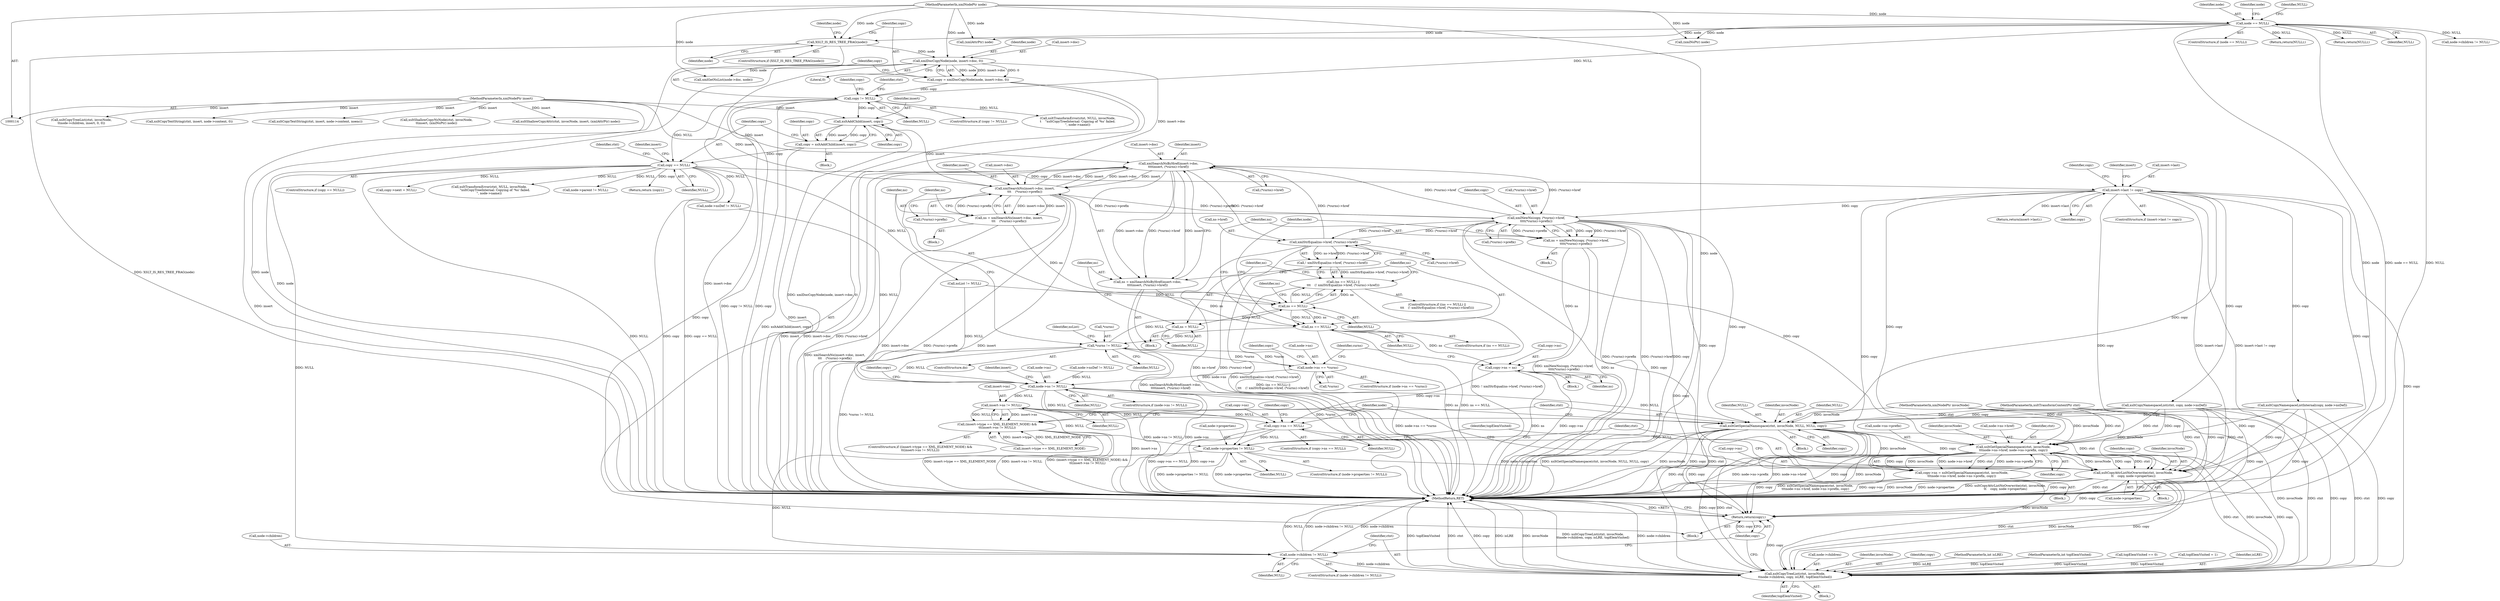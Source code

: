 digraph "0_Chrome_96dbafe288dbe2f0cc45fa3c39daf6d0c37acbab_37@pointer" {
"1000370" [label="(Call,xmlSearchNsByHref(insert->doc,\n\t\t\t\tinsert, (*curns)->href))"];
"1000341" [label="(Call,xmlSearchNs(insert->doc, insert,\n\t\t\t    (*curns)->prefix))"];
"1000232" [label="(Call,xmlDocCopyNode(node, insert->doc, 0))"];
"1000204" [label="(Call,XSLT_IS_RES_TREE_FRAG(node))"];
"1000124" [label="(Call,node == NULL)"];
"1000117" [label="(MethodParameterIn,xmlNodePtr node)"];
"1000370" [label="(Call,xmlSearchNsByHref(insert->doc,\n\t\t\t\tinsert, (*curns)->href))"];
"1000118" [label="(MethodParameterIn,xmlNodePtr insert)"];
"1000386" [label="(Call,xmlNewNs(copy, (*curns)->href,\n\t\t\t\t(*curns)->prefix))"];
"1000271" [label="(Call,insert->last != copy)"];
"1000256" [label="(Call,copy == NULL)"];
"1000250" [label="(Call,copy = xsltAddChild(insert, copy))"];
"1000252" [label="(Call,xsltAddChild(insert, copy))"];
"1000239" [label="(Call,copy != NULL)"];
"1000230" [label="(Call,copy = xmlDocCopyNode(node, insert->doc, 0))"];
"1000356" [label="(Call,xmlStrEqual(ns->href, (*curns)->href))"];
"1000339" [label="(Call,ns = xmlSearchNs(insert->doc, insert,\n\t\t\t    (*curns)->prefix))"];
"1000352" [label="(Call,ns == NULL)"];
"1000351" [label="(Call,(ns == NULL) ||\n\t\t\t    (! xmlStrEqual(ns->href, (*curns)->href)))"];
"1000365" [label="(Call,ns = NULL)"];
"1000380" [label="(Call,ns == NULL)"];
"1000404" [label="(Call,copy->ns = ns)"];
"1000454" [label="(Call,copy->ns == NULL)"];
"1000499" [label="(Call,node->properties != NULL)"];
"1000505" [label="(Call,xsltCopyAttrListNoOverwrite(ctxt, invocNode,\n\t\t    copy, node->properties))"];
"1000526" [label="(Call,xsltCopyTreeList(ctxt, invocNode,\n\t\tnode->children, copy, isLRE, topElemVisited))"];
"1000545" [label="(Return,return(copy);)"];
"1000520" [label="(Call,node->children != NULL)"];
"1000411" [label="(Call,*curns != NULL)"];
"1000397" [label="(Call,node->ns == *curns)"];
"1000447" [label="(Call,node->ns != NULL)"];
"1000486" [label="(Call,insert->ns != NULL)"];
"1000480" [label="(Call,(insert->type == XML_ELEMENT_NODE) &&\n\t\t(insert->ns != NULL))"];
"1000492" [label="(Call,xsltGetSpecialNamespace(ctxt, invocNode, NULL, NULL, copy))"];
"1000355" [label="(Call,! xmlStrEqual(ns->href, (*curns)->href))"];
"1000384" [label="(Call,ns = xmlNewNs(copy, (*curns)->href,\n\t\t\t\t(*curns)->prefix))"];
"1000464" [label="(Call,xsltGetSpecialNamespace(ctxt, invocNode,\n\t\t\tnode->ns->href, node->ns->prefix, copy))"];
"1000460" [label="(Call,copy->ns = xsltGetSpecialNamespace(ctxt, invocNode,\n\t\t\tnode->ns->href, node->ns->prefix, copy))"];
"1000368" [label="(Call,ns = xmlSearchNsByHref(insert->doc,\n\t\t\t\tinsert, (*curns)->href))"];
"1000501" [label="(Identifier,node)"];
"1000357" [label="(Call,ns->href)"];
"1000163" [label="(Call,xsltCopyTextString(ctxt, insert, node->content, 0))"];
"1000272" [label="(Call,insert->last)"];
"1000245" [label="(Identifier,copy)"];
"1000116" [label="(MethodParameterIn,xmlNodePtr invocNode)"];
"1000371" [label="(Call,insert->doc)"];
"1000546" [label="(Identifier,copy)"];
"1000461" [label="(Call,copy->ns)"];
"1000384" [label="(Call,ns = xmlNewNs(copy, (*curns)->href,\n\t\t\t\t(*curns)->prefix))"];
"1000392" [label="(Call,(*curns)->prefix)"];
"1000538" [label="(Identifier,ctxt)"];
"1000257" [label="(Identifier,copy)"];
"1000250" [label="(Call,copy = xsltAddChild(insert, copy))"];
"1000448" [label="(Call,node->ns)"];
"1000280" [label="(Call,copy->next = NULL)"];
"1000498" [label="(ControlStructure,if (node->properties != NULL))"];
"1000360" [label="(Call,(*curns)->href)"];
"1000232" [label="(Call,xmlDocCopyNode(node, insert->doc, 0))"];
"1000406" [label="(Identifier,copy)"];
"1000490" [label="(Identifier,NULL)"];
"1000125" [label="(Identifier,node)"];
"1000529" [label="(Call,node->children)"];
"1000275" [label="(Identifier,copy)"];
"1000514" [label="(Identifier,topElemVisited)"];
"1000154" [label="(Call,xsltCopyTextString(ctxt, insert, node->content, noenc))"];
"1000254" [label="(Identifier,copy)"];
"1000345" [label="(Identifier,insert)"];
"1000527" [label="(Identifier,ctxt)"];
"1000504" [label="(Block,)"];
"1000396" [label="(ControlStructure,if (node->ns == *curns))"];
"1000239" [label="(Call,copy != NULL)"];
"1000230" [label="(Call,copy = xmlDocCopyNode(node, insert->doc, 0))"];
"1000282" [label="(Identifier,copy)"];
"1000398" [label="(Call,node->ns)"];
"1000419" [label="(Call,node->nsDef != NULL)"];
"1000410" [label="(Identifier,curns)"];
"1000270" [label="(ControlStructure,if (insert->last != copy))"];
"1000366" [label="(Identifier,ns)"];
"1000278" [label="(Identifier,insert)"];
"1000426" [label="(Call,node->nsDef != NULL)"];
"1000537" [label="(Call,xsltTransformError(ctxt, NULL, invocNode,\n\t    \"xsltCopyTreeInternal: Copying of '%s' failed.\n\", node->name))"];
"1000369" [label="(Identifier,ns)"];
"1000487" [label="(Call,insert->ns)"];
"1000455" [label="(Call,copy->ns)"];
"1000534" [label="(Identifier,topElemVisited)"];
"1000356" [label="(Call,xmlStrEqual(ns->href, (*curns)->href))"];
"1000508" [label="(Identifier,copy)"];
"1000479" [label="(ControlStructure,if ((insert->type == XML_ELEMENT_NODE) &&\n\t\t(insert->ns != NULL)))"];
"1000380" [label="(Call,ns == NULL)"];
"1000495" [label="(Identifier,NULL)"];
"1000434" [label="(Call,xsltCopyNamespaceList(ctxt, copy, node->nsDef))"];
"1000118" [label="(MethodParameterIn,xmlNodePtr insert)"];
"1000493" [label="(Identifier,ctxt)"];
"1000123" [label="(ControlStructure,if (node == NULL))"];
"1000185" [label="(Call,xsltShallowCopyNsNode(ctxt, invocNode,\n\t\tinsert, (xmlNsPtr) node))"];
"1000497" [label="(Identifier,copy)"];
"1000374" [label="(Identifier,insert)"];
"1000382" [label="(Identifier,NULL)"];
"1000454" [label="(Call,copy->ns == NULL)"];
"1000340" [label="(Identifier,ns)"];
"1000261" [label="(Identifier,ctxt)"];
"1000528" [label="(Identifier,invocNode)"];
"1000532" [label="(Identifier,copy)"];
"1000127" [label="(Return,return(NULL);)"];
"1000499" [label="(Call,node->properties != NULL)"];
"1000203" [label="(ControlStructure,if (XSLT_IS_RES_TREE_FRAG(node)))"];
"1000339" [label="(Call,ns = xmlSearchNs(insert->doc, insert,\n\t\t\t    (*curns)->prefix))"];
"1000367" [label="(Identifier,NULL)"];
"1000456" [label="(Identifier,copy)"];
"1000464" [label="(Call,xsltGetSpecialNamespace(ctxt, invocNode,\n\t\t\tnode->ns->href, node->ns->prefix, copy))"];
"1000205" [label="(Identifier,node)"];
"1000364" [label="(Block,)"];
"1000131" [label="(Identifier,node)"];
"1000174" [label="(Call,xsltShallowCopyAttr(ctxt, invocNode, insert, (xmlAttrPtr) node))"];
"1000412" [label="(Call,*curns)"];
"1000260" [label="(Call,xsltTransformError(ctxt, NULL, invocNode,\n            \"xsltCopyTreeInternal: Copying of '%s' failed.\n\", node->name))"];
"1000350" [label="(ControlStructure,if ((ns == NULL) ||\n\t\t\t    (! xmlStrEqual(ns->href, (*curns)->href))))"];
"1000503" [label="(Identifier,NULL)"];
"1000411" [label="(Call,*curns != NULL)"];
"1000381" [label="(Identifier,ns)"];
"1000385" [label="(Identifier,ns)"];
"1000346" [label="(Call,(*curns)->prefix)"];
"1000233" [label="(Identifier,node)"];
"1000399" [label="(Identifier,node)"];
"1000375" [label="(Call,(*curns)->href)"];
"1000126" [label="(Identifier,NULL)"];
"1000526" [label="(Call,xsltCopyTreeList(ctxt, invocNode,\n\t\tnode->children, copy, isLRE, topElemVisited))"];
"1000237" [label="(Literal,0)"];
"1000298" [label="(Call,node->parent != NULL)"];
"1000483" [label="(Identifier,insert)"];
"1000231" [label="(Identifier,copy)"];
"1000342" [label="(Call,insert->doc)"];
"1000387" [label="(Identifier,copy)"];
"1000117" [label="(MethodParameterIn,xmlNodePtr node)"];
"1000451" [label="(Identifier,NULL)"];
"1000251" [label="(Identifier,copy)"];
"1000268" [label="(Return,return (copy);)"];
"1000240" [label="(Identifier,copy)"];
"1000324" [label="(Call,xmlGetNsList(node->doc, node))"];
"1000354" [label="(Identifier,NULL)"];
"1000403" [label="(Block,)"];
"1000507" [label="(Identifier,invocNode)"];
"1000119" [label="(MethodParameterIn,int isLRE)"];
"1000401" [label="(Call,*curns)"];
"1000520" [label="(Call,node->children != NULL)"];
"1000128" [label="(Identifier,NULL)"];
"1000492" [label="(Call,xsltGetSpecialNamespace(ctxt, invocNode, NULL, NULL, copy))"];
"1000370" [label="(Call,xmlSearchNsByHref(insert->doc,\n\t\t\t\tinsert, (*curns)->href))"];
"1000352" [label="(Call,ns == NULL)"];
"1000494" [label="(Identifier,invocNode)"];
"1000215" [label="(Call,xsltCopyTreeList(ctxt, invocNode,\n\t\tnode->children, insert, 0, 0))"];
"1000115" [label="(MethodParameterIn,xsltTransformContextPtr ctxt)"];
"1000201" [label="(Return,return(NULL);)"];
"1000481" [label="(Call,insert->type == XML_ELEMENT_NODE)"];
"1000496" [label="(Identifier,NULL)"];
"1000189" [label="(Call,(xmlNsPtr) node)"];
"1000256" [label="(Call,copy == NULL)"];
"1000480" [label="(Call,(insert->type == XML_ELEMENT_NODE) &&\n\t\t(insert->ns != NULL))"];
"1000458" [label="(Identifier,NULL)"];
"1000358" [label="(Identifier,ns)"];
"1000545" [label="(Return,return(copy);)"];
"1000330" [label="(Call,nsList != NULL)"];
"1000338" [label="(Block,)"];
"1000472" [label="(Call,node->ns->prefix)"];
"1000547" [label="(MethodReturn,RET)"];
"1000121" [label="(Block,)"];
"1000519" [label="(ControlStructure,if (node->children != NULL))"];
"1000477" [label="(Identifier,copy)"];
"1000466" [label="(Identifier,invocNode)"];
"1000467" [label="(Call,node->ns->href)"];
"1000453" [label="(ControlStructure,if (copy->ns == NULL))"];
"1000253" [label="(Identifier,insert)"];
"1000120" [label="(MethodParameterIn,int topElemVisited)"];
"1000446" [label="(ControlStructure,if (node->ns != NULL))"];
"1000513" [label="(Call,topElemVisited == 0)"];
"1000509" [label="(Call,node->properties)"];
"1000351" [label="(Call,(ns == NULL) ||\n\t\t\t    (! xmlStrEqual(ns->href, (*curns)->href)))"];
"1000460" [label="(Call,copy->ns = xsltGetSpecialNamespace(ctxt, invocNode,\n\t\t\tnode->ns->href, node->ns->prefix, copy))"];
"1000234" [label="(Call,insert->doc)"];
"1000388" [label="(Call,(*curns)->href)"];
"1000124" [label="(Call,node == NULL)"];
"1000524" [label="(Identifier,NULL)"];
"1000486" [label="(Call,insert->ns != NULL)"];
"1000459" [label="(Block,)"];
"1000491" [label="(Block,)"];
"1000397" [label="(Call,node->ns == *curns)"];
"1000273" [label="(Identifier,insert)"];
"1000386" [label="(Call,xmlNewNs(copy, (*curns)->href,\n\t\t\t\t(*curns)->prefix))"];
"1000365" [label="(Call,ns = NULL)"];
"1000271" [label="(Call,insert->last != copy)"];
"1000416" [label="(Identifier,nsList)"];
"1000465" [label="(Identifier,ctxt)"];
"1000204" [label="(Call,XSLT_IS_RES_TREE_FRAG(node))"];
"1000500" [label="(Call,node->properties)"];
"1000447" [label="(Call,node->ns != NULL)"];
"1000506" [label="(Identifier,ctxt)"];
"1000525" [label="(Block,)"];
"1000516" [label="(Call,topElemVisited = 1)"];
"1000242" [label="(Block,)"];
"1000383" [label="(Block,)"];
"1000210" [label="(Identifier,node)"];
"1000258" [label="(Identifier,NULL)"];
"1000178" [label="(Call,(xmlAttrPtr) node)"];
"1000404" [label="(Call,copy->ns = ns)"];
"1000341" [label="(Call,xmlSearchNs(insert->doc, insert,\n\t\t\t    (*curns)->prefix))"];
"1000533" [label="(Identifier,isLRE)"];
"1000462" [label="(Identifier,copy)"];
"1000241" [label="(Identifier,NULL)"];
"1000208" [label="(Call,node->children != NULL)"];
"1000238" [label="(ControlStructure,if (copy != NULL))"];
"1000408" [label="(Identifier,ns)"];
"1000337" [label="(ControlStructure,do)"];
"1000355" [label="(Call,! xmlStrEqual(ns->href, (*curns)->href))"];
"1000379" [label="(ControlStructure,if (ns == NULL))"];
"1000414" [label="(Identifier,NULL)"];
"1000252" [label="(Call,xsltAddChild(insert, copy))"];
"1000505" [label="(Call,xsltCopyAttrListNoOverwrite(ctxt, invocNode,\n\t\t    copy, node->properties))"];
"1000353" [label="(Identifier,ns)"];
"1000276" [label="(Return,return(insert->last);)"];
"1000521" [label="(Call,node->children)"];
"1000441" [label="(Call,xsltCopyNamespaceListInternal(copy, node->nsDef))"];
"1000368" [label="(Call,ns = xmlSearchNsByHref(insert->doc,\n\t\t\t\tinsert, (*curns)->href))"];
"1000255" [label="(ControlStructure,if (copy == NULL))"];
"1000405" [label="(Call,copy->ns)"];
"1000370" -> "1000368"  [label="AST: "];
"1000370" -> "1000375"  [label="CFG: "];
"1000371" -> "1000370"  [label="AST: "];
"1000374" -> "1000370"  [label="AST: "];
"1000375" -> "1000370"  [label="AST: "];
"1000368" -> "1000370"  [label="CFG: "];
"1000370" -> "1000547"  [label="DDG: (*curns)->href"];
"1000370" -> "1000547"  [label="DDG: insert"];
"1000370" -> "1000547"  [label="DDG: insert->doc"];
"1000370" -> "1000341"  [label="DDG: insert->doc"];
"1000370" -> "1000341"  [label="DDG: insert"];
"1000370" -> "1000356"  [label="DDG: (*curns)->href"];
"1000370" -> "1000368"  [label="DDG: insert->doc"];
"1000370" -> "1000368"  [label="DDG: insert"];
"1000370" -> "1000368"  [label="DDG: (*curns)->href"];
"1000341" -> "1000370"  [label="DDG: insert->doc"];
"1000341" -> "1000370"  [label="DDG: insert"];
"1000118" -> "1000370"  [label="DDG: insert"];
"1000386" -> "1000370"  [label="DDG: (*curns)->href"];
"1000356" -> "1000370"  [label="DDG: (*curns)->href"];
"1000370" -> "1000386"  [label="DDG: (*curns)->href"];
"1000341" -> "1000339"  [label="AST: "];
"1000341" -> "1000346"  [label="CFG: "];
"1000342" -> "1000341"  [label="AST: "];
"1000345" -> "1000341"  [label="AST: "];
"1000346" -> "1000341"  [label="AST: "];
"1000339" -> "1000341"  [label="CFG: "];
"1000341" -> "1000547"  [label="DDG: insert->doc"];
"1000341" -> "1000547"  [label="DDG: (*curns)->prefix"];
"1000341" -> "1000547"  [label="DDG: insert"];
"1000341" -> "1000339"  [label="DDG: insert->doc"];
"1000341" -> "1000339"  [label="DDG: insert"];
"1000341" -> "1000339"  [label="DDG: (*curns)->prefix"];
"1000232" -> "1000341"  [label="DDG: insert->doc"];
"1000252" -> "1000341"  [label="DDG: insert"];
"1000118" -> "1000341"  [label="DDG: insert"];
"1000386" -> "1000341"  [label="DDG: (*curns)->prefix"];
"1000341" -> "1000386"  [label="DDG: (*curns)->prefix"];
"1000232" -> "1000230"  [label="AST: "];
"1000232" -> "1000237"  [label="CFG: "];
"1000233" -> "1000232"  [label="AST: "];
"1000234" -> "1000232"  [label="AST: "];
"1000237" -> "1000232"  [label="AST: "];
"1000230" -> "1000232"  [label="CFG: "];
"1000232" -> "1000547"  [label="DDG: node"];
"1000232" -> "1000547"  [label="DDG: insert->doc"];
"1000232" -> "1000230"  [label="DDG: node"];
"1000232" -> "1000230"  [label="DDG: insert->doc"];
"1000232" -> "1000230"  [label="DDG: 0"];
"1000204" -> "1000232"  [label="DDG: node"];
"1000117" -> "1000232"  [label="DDG: node"];
"1000232" -> "1000324"  [label="DDG: node"];
"1000204" -> "1000203"  [label="AST: "];
"1000204" -> "1000205"  [label="CFG: "];
"1000205" -> "1000204"  [label="AST: "];
"1000210" -> "1000204"  [label="CFG: "];
"1000231" -> "1000204"  [label="CFG: "];
"1000204" -> "1000547"  [label="DDG: node"];
"1000204" -> "1000547"  [label="DDG: XSLT_IS_RES_TREE_FRAG(node)"];
"1000124" -> "1000204"  [label="DDG: node"];
"1000117" -> "1000204"  [label="DDG: node"];
"1000124" -> "1000123"  [label="AST: "];
"1000124" -> "1000126"  [label="CFG: "];
"1000125" -> "1000124"  [label="AST: "];
"1000126" -> "1000124"  [label="AST: "];
"1000128" -> "1000124"  [label="CFG: "];
"1000131" -> "1000124"  [label="CFG: "];
"1000124" -> "1000547"  [label="DDG: NULL"];
"1000124" -> "1000547"  [label="DDG: node"];
"1000124" -> "1000547"  [label="DDG: node == NULL"];
"1000117" -> "1000124"  [label="DDG: node"];
"1000124" -> "1000127"  [label="DDG: NULL"];
"1000124" -> "1000178"  [label="DDG: node"];
"1000124" -> "1000189"  [label="DDG: node"];
"1000124" -> "1000201"  [label="DDG: NULL"];
"1000124" -> "1000208"  [label="DDG: NULL"];
"1000124" -> "1000239"  [label="DDG: NULL"];
"1000117" -> "1000114"  [label="AST: "];
"1000117" -> "1000547"  [label="DDG: node"];
"1000117" -> "1000178"  [label="DDG: node"];
"1000117" -> "1000189"  [label="DDG: node"];
"1000117" -> "1000324"  [label="DDG: node"];
"1000118" -> "1000114"  [label="AST: "];
"1000118" -> "1000547"  [label="DDG: insert"];
"1000118" -> "1000154"  [label="DDG: insert"];
"1000118" -> "1000163"  [label="DDG: insert"];
"1000118" -> "1000174"  [label="DDG: insert"];
"1000118" -> "1000185"  [label="DDG: insert"];
"1000118" -> "1000215"  [label="DDG: insert"];
"1000118" -> "1000252"  [label="DDG: insert"];
"1000386" -> "1000384"  [label="AST: "];
"1000386" -> "1000392"  [label="CFG: "];
"1000387" -> "1000386"  [label="AST: "];
"1000388" -> "1000386"  [label="AST: "];
"1000392" -> "1000386"  [label="AST: "];
"1000384" -> "1000386"  [label="CFG: "];
"1000386" -> "1000547"  [label="DDG: (*curns)->prefix"];
"1000386" -> "1000547"  [label="DDG: (*curns)->href"];
"1000386" -> "1000547"  [label="DDG: copy"];
"1000386" -> "1000356"  [label="DDG: (*curns)->href"];
"1000386" -> "1000384"  [label="DDG: copy"];
"1000386" -> "1000384"  [label="DDG: (*curns)->href"];
"1000386" -> "1000384"  [label="DDG: (*curns)->prefix"];
"1000271" -> "1000386"  [label="DDG: copy"];
"1000356" -> "1000386"  [label="DDG: (*curns)->href"];
"1000386" -> "1000464"  [label="DDG: copy"];
"1000386" -> "1000492"  [label="DDG: copy"];
"1000386" -> "1000505"  [label="DDG: copy"];
"1000386" -> "1000526"  [label="DDG: copy"];
"1000386" -> "1000545"  [label="DDG: copy"];
"1000271" -> "1000270"  [label="AST: "];
"1000271" -> "1000275"  [label="CFG: "];
"1000272" -> "1000271"  [label="AST: "];
"1000275" -> "1000271"  [label="AST: "];
"1000278" -> "1000271"  [label="CFG: "];
"1000282" -> "1000271"  [label="CFG: "];
"1000271" -> "1000547"  [label="DDG: copy"];
"1000271" -> "1000547"  [label="DDG: insert->last"];
"1000271" -> "1000547"  [label="DDG: insert->last != copy"];
"1000256" -> "1000271"  [label="DDG: copy"];
"1000271" -> "1000276"  [label="DDG: insert->last"];
"1000271" -> "1000434"  [label="DDG: copy"];
"1000271" -> "1000441"  [label="DDG: copy"];
"1000271" -> "1000464"  [label="DDG: copy"];
"1000271" -> "1000492"  [label="DDG: copy"];
"1000271" -> "1000505"  [label="DDG: copy"];
"1000271" -> "1000526"  [label="DDG: copy"];
"1000271" -> "1000545"  [label="DDG: copy"];
"1000256" -> "1000255"  [label="AST: "];
"1000256" -> "1000258"  [label="CFG: "];
"1000257" -> "1000256"  [label="AST: "];
"1000258" -> "1000256"  [label="AST: "];
"1000261" -> "1000256"  [label="CFG: "];
"1000273" -> "1000256"  [label="CFG: "];
"1000256" -> "1000547"  [label="DDG: NULL"];
"1000256" -> "1000547"  [label="DDG: copy"];
"1000256" -> "1000547"  [label="DDG: copy == NULL"];
"1000250" -> "1000256"  [label="DDG: copy"];
"1000239" -> "1000256"  [label="DDG: NULL"];
"1000256" -> "1000260"  [label="DDG: NULL"];
"1000256" -> "1000268"  [label="DDG: copy"];
"1000256" -> "1000280"  [label="DDG: NULL"];
"1000256" -> "1000298"  [label="DDG: NULL"];
"1000256" -> "1000330"  [label="DDG: NULL"];
"1000256" -> "1000419"  [label="DDG: NULL"];
"1000256" -> "1000520"  [label="DDG: NULL"];
"1000250" -> "1000242"  [label="AST: "];
"1000250" -> "1000252"  [label="CFG: "];
"1000251" -> "1000250"  [label="AST: "];
"1000252" -> "1000250"  [label="AST: "];
"1000257" -> "1000250"  [label="CFG: "];
"1000250" -> "1000547"  [label="DDG: xsltAddChild(insert, copy)"];
"1000252" -> "1000250"  [label="DDG: insert"];
"1000252" -> "1000250"  [label="DDG: copy"];
"1000252" -> "1000254"  [label="CFG: "];
"1000253" -> "1000252"  [label="AST: "];
"1000254" -> "1000252"  [label="AST: "];
"1000252" -> "1000547"  [label="DDG: insert"];
"1000239" -> "1000252"  [label="DDG: copy"];
"1000239" -> "1000238"  [label="AST: "];
"1000239" -> "1000241"  [label="CFG: "];
"1000240" -> "1000239"  [label="AST: "];
"1000241" -> "1000239"  [label="AST: "];
"1000245" -> "1000239"  [label="CFG: "];
"1000538" -> "1000239"  [label="CFG: "];
"1000239" -> "1000547"  [label="DDG: copy != NULL"];
"1000239" -> "1000547"  [label="DDG: copy"];
"1000230" -> "1000239"  [label="DDG: copy"];
"1000239" -> "1000537"  [label="DDG: NULL"];
"1000239" -> "1000545"  [label="DDG: copy"];
"1000230" -> "1000121"  [label="AST: "];
"1000231" -> "1000230"  [label="AST: "];
"1000240" -> "1000230"  [label="CFG: "];
"1000230" -> "1000547"  [label="DDG: xmlDocCopyNode(node, insert->doc, 0)"];
"1000356" -> "1000355"  [label="AST: "];
"1000356" -> "1000360"  [label="CFG: "];
"1000357" -> "1000356"  [label="AST: "];
"1000360" -> "1000356"  [label="AST: "];
"1000355" -> "1000356"  [label="CFG: "];
"1000356" -> "1000547"  [label="DDG: ns->href"];
"1000356" -> "1000547"  [label="DDG: (*curns)->href"];
"1000356" -> "1000355"  [label="DDG: ns->href"];
"1000356" -> "1000355"  [label="DDG: (*curns)->href"];
"1000339" -> "1000338"  [label="AST: "];
"1000340" -> "1000339"  [label="AST: "];
"1000353" -> "1000339"  [label="CFG: "];
"1000339" -> "1000547"  [label="DDG: xmlSearchNs(insert->doc, insert,\n\t\t\t    (*curns)->prefix)"];
"1000339" -> "1000352"  [label="DDG: ns"];
"1000352" -> "1000351"  [label="AST: "];
"1000352" -> "1000354"  [label="CFG: "];
"1000353" -> "1000352"  [label="AST: "];
"1000354" -> "1000352"  [label="AST: "];
"1000358" -> "1000352"  [label="CFG: "];
"1000351" -> "1000352"  [label="CFG: "];
"1000352" -> "1000351"  [label="DDG: ns"];
"1000352" -> "1000351"  [label="DDG: NULL"];
"1000330" -> "1000352"  [label="DDG: NULL"];
"1000411" -> "1000352"  [label="DDG: NULL"];
"1000352" -> "1000365"  [label="DDG: NULL"];
"1000352" -> "1000380"  [label="DDG: ns"];
"1000352" -> "1000380"  [label="DDG: NULL"];
"1000351" -> "1000350"  [label="AST: "];
"1000351" -> "1000355"  [label="CFG: "];
"1000355" -> "1000351"  [label="AST: "];
"1000366" -> "1000351"  [label="CFG: "];
"1000381" -> "1000351"  [label="CFG: "];
"1000351" -> "1000547"  [label="DDG: (ns == NULL) ||\n\t\t\t    (! xmlStrEqual(ns->href, (*curns)->href))"];
"1000351" -> "1000547"  [label="DDG: ! xmlStrEqual(ns->href, (*curns)->href)"];
"1000355" -> "1000351"  [label="DDG: xmlStrEqual(ns->href, (*curns)->href)"];
"1000365" -> "1000364"  [label="AST: "];
"1000365" -> "1000367"  [label="CFG: "];
"1000366" -> "1000365"  [label="AST: "];
"1000367" -> "1000365"  [label="AST: "];
"1000369" -> "1000365"  [label="CFG: "];
"1000380" -> "1000379"  [label="AST: "];
"1000380" -> "1000382"  [label="CFG: "];
"1000381" -> "1000380"  [label="AST: "];
"1000382" -> "1000380"  [label="AST: "];
"1000385" -> "1000380"  [label="CFG: "];
"1000399" -> "1000380"  [label="CFG: "];
"1000380" -> "1000547"  [label="DDG: ns == NULL"];
"1000380" -> "1000547"  [label="DDG: ns"];
"1000368" -> "1000380"  [label="DDG: ns"];
"1000380" -> "1000404"  [label="DDG: ns"];
"1000380" -> "1000411"  [label="DDG: NULL"];
"1000404" -> "1000403"  [label="AST: "];
"1000404" -> "1000408"  [label="CFG: "];
"1000405" -> "1000404"  [label="AST: "];
"1000408" -> "1000404"  [label="AST: "];
"1000410" -> "1000404"  [label="CFG: "];
"1000404" -> "1000547"  [label="DDG: copy->ns"];
"1000404" -> "1000547"  [label="DDG: ns"];
"1000384" -> "1000404"  [label="DDG: ns"];
"1000404" -> "1000454"  [label="DDG: copy->ns"];
"1000454" -> "1000453"  [label="AST: "];
"1000454" -> "1000458"  [label="CFG: "];
"1000455" -> "1000454"  [label="AST: "];
"1000458" -> "1000454"  [label="AST: "];
"1000462" -> "1000454"  [label="CFG: "];
"1000501" -> "1000454"  [label="CFG: "];
"1000454" -> "1000547"  [label="DDG: copy->ns"];
"1000454" -> "1000547"  [label="DDG: copy->ns == NULL"];
"1000447" -> "1000454"  [label="DDG: NULL"];
"1000454" -> "1000499"  [label="DDG: NULL"];
"1000499" -> "1000498"  [label="AST: "];
"1000499" -> "1000503"  [label="CFG: "];
"1000500" -> "1000499"  [label="AST: "];
"1000503" -> "1000499"  [label="AST: "];
"1000506" -> "1000499"  [label="CFG: "];
"1000514" -> "1000499"  [label="CFG: "];
"1000499" -> "1000547"  [label="DDG: node->properties != NULL"];
"1000499" -> "1000547"  [label="DDG: node->properties"];
"1000492" -> "1000499"  [label="DDG: NULL"];
"1000486" -> "1000499"  [label="DDG: NULL"];
"1000447" -> "1000499"  [label="DDG: NULL"];
"1000499" -> "1000505"  [label="DDG: node->properties"];
"1000499" -> "1000520"  [label="DDG: NULL"];
"1000505" -> "1000504"  [label="AST: "];
"1000505" -> "1000509"  [label="CFG: "];
"1000506" -> "1000505"  [label="AST: "];
"1000507" -> "1000505"  [label="AST: "];
"1000508" -> "1000505"  [label="AST: "];
"1000509" -> "1000505"  [label="AST: "];
"1000514" -> "1000505"  [label="CFG: "];
"1000505" -> "1000547"  [label="DDG: node->properties"];
"1000505" -> "1000547"  [label="DDG: ctxt"];
"1000505" -> "1000547"  [label="DDG: invocNode"];
"1000505" -> "1000547"  [label="DDG: xsltCopyAttrListNoOverwrite(ctxt, invocNode,\n\t\t    copy, node->properties)"];
"1000505" -> "1000547"  [label="DDG: copy"];
"1000464" -> "1000505"  [label="DDG: ctxt"];
"1000464" -> "1000505"  [label="DDG: invocNode"];
"1000464" -> "1000505"  [label="DDG: copy"];
"1000492" -> "1000505"  [label="DDG: ctxt"];
"1000492" -> "1000505"  [label="DDG: invocNode"];
"1000492" -> "1000505"  [label="DDG: copy"];
"1000434" -> "1000505"  [label="DDG: ctxt"];
"1000434" -> "1000505"  [label="DDG: copy"];
"1000115" -> "1000505"  [label="DDG: ctxt"];
"1000116" -> "1000505"  [label="DDG: invocNode"];
"1000441" -> "1000505"  [label="DDG: copy"];
"1000505" -> "1000526"  [label="DDG: ctxt"];
"1000505" -> "1000526"  [label="DDG: invocNode"];
"1000505" -> "1000526"  [label="DDG: copy"];
"1000505" -> "1000545"  [label="DDG: copy"];
"1000526" -> "1000525"  [label="AST: "];
"1000526" -> "1000534"  [label="CFG: "];
"1000527" -> "1000526"  [label="AST: "];
"1000528" -> "1000526"  [label="AST: "];
"1000529" -> "1000526"  [label="AST: "];
"1000532" -> "1000526"  [label="AST: "];
"1000533" -> "1000526"  [label="AST: "];
"1000534" -> "1000526"  [label="AST: "];
"1000546" -> "1000526"  [label="CFG: "];
"1000526" -> "1000547"  [label="DDG: isLRE"];
"1000526" -> "1000547"  [label="DDG: invocNode"];
"1000526" -> "1000547"  [label="DDG: xsltCopyTreeList(ctxt, invocNode,\n\t\tnode->children, copy, isLRE, topElemVisited)"];
"1000526" -> "1000547"  [label="DDG: node->children"];
"1000526" -> "1000547"  [label="DDG: topElemVisited"];
"1000526" -> "1000547"  [label="DDG: ctxt"];
"1000526" -> "1000547"  [label="DDG: copy"];
"1000492" -> "1000526"  [label="DDG: ctxt"];
"1000492" -> "1000526"  [label="DDG: invocNode"];
"1000492" -> "1000526"  [label="DDG: copy"];
"1000434" -> "1000526"  [label="DDG: ctxt"];
"1000434" -> "1000526"  [label="DDG: copy"];
"1000464" -> "1000526"  [label="DDG: ctxt"];
"1000464" -> "1000526"  [label="DDG: invocNode"];
"1000464" -> "1000526"  [label="DDG: copy"];
"1000115" -> "1000526"  [label="DDG: ctxt"];
"1000116" -> "1000526"  [label="DDG: invocNode"];
"1000520" -> "1000526"  [label="DDG: node->children"];
"1000441" -> "1000526"  [label="DDG: copy"];
"1000119" -> "1000526"  [label="DDG: isLRE"];
"1000513" -> "1000526"  [label="DDG: topElemVisited"];
"1000516" -> "1000526"  [label="DDG: topElemVisited"];
"1000120" -> "1000526"  [label="DDG: topElemVisited"];
"1000526" -> "1000545"  [label="DDG: copy"];
"1000545" -> "1000121"  [label="AST: "];
"1000545" -> "1000546"  [label="CFG: "];
"1000546" -> "1000545"  [label="AST: "];
"1000547" -> "1000545"  [label="CFG: "];
"1000545" -> "1000547"  [label="DDG: <RET>"];
"1000546" -> "1000545"  [label="DDG: copy"];
"1000441" -> "1000545"  [label="DDG: copy"];
"1000434" -> "1000545"  [label="DDG: copy"];
"1000492" -> "1000545"  [label="DDG: copy"];
"1000464" -> "1000545"  [label="DDG: copy"];
"1000520" -> "1000519"  [label="AST: "];
"1000520" -> "1000524"  [label="CFG: "];
"1000521" -> "1000520"  [label="AST: "];
"1000524" -> "1000520"  [label="AST: "];
"1000527" -> "1000520"  [label="CFG: "];
"1000546" -> "1000520"  [label="CFG: "];
"1000520" -> "1000547"  [label="DDG: node->children != NULL"];
"1000520" -> "1000547"  [label="DDG: NULL"];
"1000520" -> "1000547"  [label="DDG: node->children"];
"1000411" -> "1000337"  [label="AST: "];
"1000411" -> "1000414"  [label="CFG: "];
"1000412" -> "1000411"  [label="AST: "];
"1000414" -> "1000411"  [label="AST: "];
"1000340" -> "1000411"  [label="CFG: "];
"1000416" -> "1000411"  [label="CFG: "];
"1000411" -> "1000547"  [label="DDG: *curns != NULL"];
"1000411" -> "1000547"  [label="DDG: *curns"];
"1000411" -> "1000397"  [label="DDG: *curns"];
"1000397" -> "1000411"  [label="DDG: *curns"];
"1000411" -> "1000447"  [label="DDG: NULL"];
"1000397" -> "1000396"  [label="AST: "];
"1000397" -> "1000401"  [label="CFG: "];
"1000398" -> "1000397"  [label="AST: "];
"1000401" -> "1000397"  [label="AST: "];
"1000406" -> "1000397"  [label="CFG: "];
"1000410" -> "1000397"  [label="CFG: "];
"1000397" -> "1000547"  [label="DDG: node->ns == *curns"];
"1000397" -> "1000447"  [label="DDG: node->ns"];
"1000447" -> "1000446"  [label="AST: "];
"1000447" -> "1000451"  [label="CFG: "];
"1000448" -> "1000447"  [label="AST: "];
"1000451" -> "1000447"  [label="AST: "];
"1000456" -> "1000447"  [label="CFG: "];
"1000483" -> "1000447"  [label="CFG: "];
"1000447" -> "1000547"  [label="DDG: node->ns != NULL"];
"1000447" -> "1000547"  [label="DDG: node->ns"];
"1000419" -> "1000447"  [label="DDG: NULL"];
"1000426" -> "1000447"  [label="DDG: NULL"];
"1000330" -> "1000447"  [label="DDG: NULL"];
"1000447" -> "1000486"  [label="DDG: NULL"];
"1000447" -> "1000492"  [label="DDG: NULL"];
"1000486" -> "1000480"  [label="AST: "];
"1000486" -> "1000490"  [label="CFG: "];
"1000487" -> "1000486"  [label="AST: "];
"1000490" -> "1000486"  [label="AST: "];
"1000480" -> "1000486"  [label="CFG: "];
"1000486" -> "1000547"  [label="DDG: insert->ns"];
"1000486" -> "1000480"  [label="DDG: insert->ns"];
"1000486" -> "1000480"  [label="DDG: NULL"];
"1000486" -> "1000492"  [label="DDG: NULL"];
"1000480" -> "1000479"  [label="AST: "];
"1000480" -> "1000481"  [label="CFG: "];
"1000481" -> "1000480"  [label="AST: "];
"1000493" -> "1000480"  [label="CFG: "];
"1000501" -> "1000480"  [label="CFG: "];
"1000480" -> "1000547"  [label="DDG: insert->ns != NULL"];
"1000480" -> "1000547"  [label="DDG: (insert->type == XML_ELEMENT_NODE) &&\n\t\t(insert->ns != NULL)"];
"1000480" -> "1000547"  [label="DDG: insert->type == XML_ELEMENT_NODE"];
"1000481" -> "1000480"  [label="DDG: insert->type"];
"1000481" -> "1000480"  [label="DDG: XML_ELEMENT_NODE"];
"1000492" -> "1000491"  [label="AST: "];
"1000492" -> "1000497"  [label="CFG: "];
"1000493" -> "1000492"  [label="AST: "];
"1000494" -> "1000492"  [label="AST: "];
"1000495" -> "1000492"  [label="AST: "];
"1000496" -> "1000492"  [label="AST: "];
"1000497" -> "1000492"  [label="AST: "];
"1000501" -> "1000492"  [label="CFG: "];
"1000492" -> "1000547"  [label="DDG: invocNode"];
"1000492" -> "1000547"  [label="DDG: ctxt"];
"1000492" -> "1000547"  [label="DDG: copy"];
"1000492" -> "1000547"  [label="DDG: xsltGetSpecialNamespace(ctxt, invocNode, NULL, NULL, copy)"];
"1000434" -> "1000492"  [label="DDG: ctxt"];
"1000434" -> "1000492"  [label="DDG: copy"];
"1000115" -> "1000492"  [label="DDG: ctxt"];
"1000116" -> "1000492"  [label="DDG: invocNode"];
"1000441" -> "1000492"  [label="DDG: copy"];
"1000355" -> "1000547"  [label="DDG: xmlStrEqual(ns->href, (*curns)->href)"];
"1000384" -> "1000383"  [label="AST: "];
"1000385" -> "1000384"  [label="AST: "];
"1000399" -> "1000384"  [label="CFG: "];
"1000384" -> "1000547"  [label="DDG: xmlNewNs(copy, (*curns)->href,\n\t\t\t\t(*curns)->prefix)"];
"1000384" -> "1000547"  [label="DDG: ns"];
"1000464" -> "1000460"  [label="AST: "];
"1000464" -> "1000477"  [label="CFG: "];
"1000465" -> "1000464"  [label="AST: "];
"1000466" -> "1000464"  [label="AST: "];
"1000467" -> "1000464"  [label="AST: "];
"1000472" -> "1000464"  [label="AST: "];
"1000477" -> "1000464"  [label="AST: "];
"1000460" -> "1000464"  [label="CFG: "];
"1000464" -> "1000547"  [label="DDG: ctxt"];
"1000464" -> "1000547"  [label="DDG: node->ns->prefix"];
"1000464" -> "1000547"  [label="DDG: node->ns->href"];
"1000464" -> "1000547"  [label="DDG: copy"];
"1000464" -> "1000547"  [label="DDG: invocNode"];
"1000464" -> "1000460"  [label="DDG: copy"];
"1000464" -> "1000460"  [label="DDG: invocNode"];
"1000464" -> "1000460"  [label="DDG: node->ns->href"];
"1000464" -> "1000460"  [label="DDG: ctxt"];
"1000464" -> "1000460"  [label="DDG: node->ns->prefix"];
"1000434" -> "1000464"  [label="DDG: ctxt"];
"1000434" -> "1000464"  [label="DDG: copy"];
"1000115" -> "1000464"  [label="DDG: ctxt"];
"1000116" -> "1000464"  [label="DDG: invocNode"];
"1000441" -> "1000464"  [label="DDG: copy"];
"1000460" -> "1000459"  [label="AST: "];
"1000461" -> "1000460"  [label="AST: "];
"1000501" -> "1000460"  [label="CFG: "];
"1000460" -> "1000547"  [label="DDG: copy->ns"];
"1000460" -> "1000547"  [label="DDG: xsltGetSpecialNamespace(ctxt, invocNode,\n\t\t\tnode->ns->href, node->ns->prefix, copy)"];
"1000368" -> "1000364"  [label="AST: "];
"1000369" -> "1000368"  [label="AST: "];
"1000381" -> "1000368"  [label="CFG: "];
"1000368" -> "1000547"  [label="DDG: xmlSearchNsByHref(insert->doc,\n\t\t\t\tinsert, (*curns)->href)"];
}
